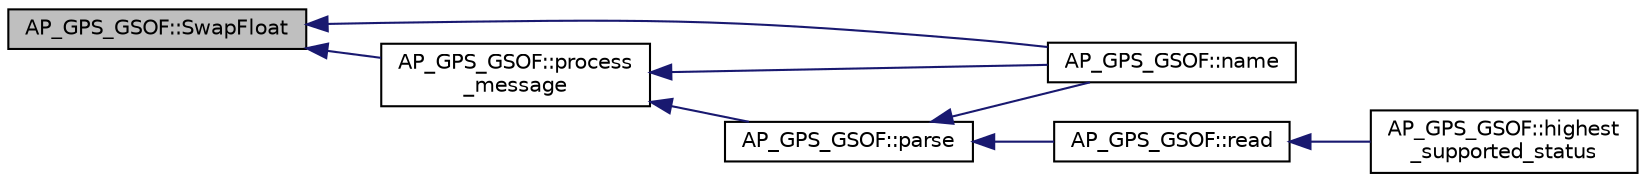 digraph "AP_GPS_GSOF::SwapFloat"
{
 // INTERACTIVE_SVG=YES
  edge [fontname="Helvetica",fontsize="10",labelfontname="Helvetica",labelfontsize="10"];
  node [fontname="Helvetica",fontsize="10",shape=record];
  rankdir="LR";
  Node1 [label="AP_GPS_GSOF::SwapFloat",height=0.2,width=0.4,color="black", fillcolor="grey75", style="filled", fontcolor="black"];
  Node1 -> Node2 [dir="back",color="midnightblue",fontsize="10",style="solid",fontname="Helvetica"];
  Node2 [label="AP_GPS_GSOF::name",height=0.2,width=0.4,color="black", fillcolor="white", style="filled",URL="$classAP__GPS__GSOF.html#abdf16a07bc787e394704d8c0d23b43e8"];
  Node1 -> Node3 [dir="back",color="midnightblue",fontsize="10",style="solid",fontname="Helvetica"];
  Node3 [label="AP_GPS_GSOF::process\l_message",height=0.2,width=0.4,color="black", fillcolor="white", style="filled",URL="$classAP__GPS__GSOF.html#aa7c2dbb779b56600a117c253344ac699"];
  Node3 -> Node2 [dir="back",color="midnightblue",fontsize="10",style="solid",fontname="Helvetica"];
  Node3 -> Node4 [dir="back",color="midnightblue",fontsize="10",style="solid",fontname="Helvetica"];
  Node4 [label="AP_GPS_GSOF::parse",height=0.2,width=0.4,color="black", fillcolor="white", style="filled",URL="$classAP__GPS__GSOF.html#a5569b7d85fc49be854e994599f00fa03"];
  Node4 -> Node2 [dir="back",color="midnightblue",fontsize="10",style="solid",fontname="Helvetica"];
  Node4 -> Node5 [dir="back",color="midnightblue",fontsize="10",style="solid",fontname="Helvetica"];
  Node5 [label="AP_GPS_GSOF::read",height=0.2,width=0.4,color="black", fillcolor="white", style="filled",URL="$classAP__GPS__GSOF.html#a05f0d6c9ab14dda532ecdb6882029284"];
  Node5 -> Node6 [dir="back",color="midnightblue",fontsize="10",style="solid",fontname="Helvetica"];
  Node6 [label="AP_GPS_GSOF::highest\l_supported_status",height=0.2,width=0.4,color="black", fillcolor="white", style="filled",URL="$classAP__GPS__GSOF.html#a52d24d6a2d415fbc409ae5750a4ac677"];
}
